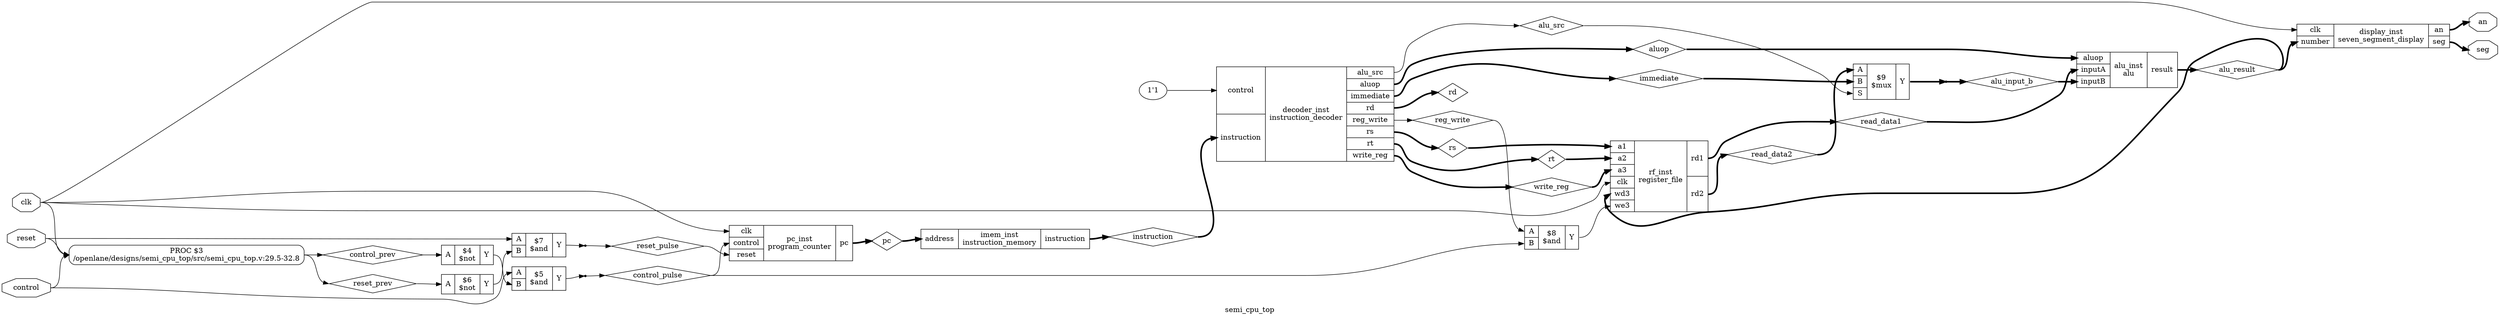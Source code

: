 digraph "semi_cpu_top" {
label="semi_cpu_top";
rankdir="LR";
remincross=true;
n9 [ shape=diamond, label="reset_pulse", color="black", fontcolor="black" ];
n10 [ shape=diamond, label="control_pulse", color="black", fontcolor="black" ];
n11 [ shape=diamond, label="reset_prev", color="black", fontcolor="black" ];
n12 [ shape=diamond, label="control_prev", color="black", fontcolor="black" ];
n13 [ shape=diamond, label="alu_result", color="black", fontcolor="black" ];
n14 [ shape=diamond, label="alu_input_b", color="black", fontcolor="black" ];
n15 [ shape=diamond, label="read_data2", color="black", fontcolor="black" ];
n16 [ shape=diamond, label="read_data1", color="black", fontcolor="black" ];
n17 [ shape=diamond, label="write_reg", color="black", fontcolor="black" ];
n18 [ shape=diamond, label="alu_src", color="black", fontcolor="black" ];
n19 [ shape=diamond, label="reg_write", color="black", fontcolor="black" ];
n20 [ shape=diamond, label="immediate", color="black", fontcolor="black" ];
n21 [ shape=diamond, label="rd", color="black", fontcolor="black" ];
n22 [ shape=diamond, label="rt", color="black", fontcolor="black" ];
n23 [ shape=diamond, label="rs", color="black", fontcolor="black" ];
n24 [ shape=diamond, label="aluop", color="black", fontcolor="black" ];
n25 [ shape=diamond, label="instruction", color="black", fontcolor="black" ];
n26 [ shape=diamond, label="pc", color="black", fontcolor="black" ];
n27 [ shape=octagon, label="an", color="black", fontcolor="black" ];
n28 [ shape=octagon, label="seg", color="black", fontcolor="black" ];
n29 [ shape=octagon, label="reset", color="black", fontcolor="black" ];
n30 [ shape=octagon, label="control", color="black", fontcolor="black" ];
n31 [ shape=octagon, label="clk", color="black", fontcolor="black" ];
c33 [ shape=record, label="{{<p31> clk|<p32> number}|display_inst\nseven_segment_display|{<p27> an|<p28> seg}}",  ];
c37 [ shape=record, label="{{<p24> aluop|<p34> inputA|<p35> inputB}|alu_inst\nalu|{<p36> result}}",  ];
c42 [ shape=record, label="{{<p38> A|<p39> B|<p40> S}|$9\n$mux|{<p41> Y}}",  ];
c43 [ shape=record, label="{{<p38> A|<p39> B}|$8\n$and|{<p41> Y}}",  ];
c51 [ shape=record, label="{{<p44> a1|<p45> a2|<p46> a3|<p31> clk|<p47> wd3|<p48> we3}|rf_inst\nregister_file|{<p49> rd1|<p50> rd2}}",  ];
v0 [ label="1'1" ];
c52 [ shape=record, label="{{<p30> control|<p25> instruction}|decoder_inst\ninstruction_decoder|{<p18> alu_src|<p24> aluop|<p20> immediate|<p21> rd|<p19> reg_write|<p23> rs|<p22> rt|<p17> write_reg}}",  ];
c54 [ shape=record, label="{{<p53> address}|imem_inst\ninstruction_memory|{<p25> instruction}}",  ];
c55 [ shape=record, label="{{<p31> clk|<p30> control|<p29> reset}|pc_inst\nprogram_counter|{<p26> pc}}",  ];
c56 [ shape=record, label="{{<p38> A|<p39> B}|$7\n$and|{<p41> Y}}",  ];
c57 [ shape=record, label="{{<p38> A}|$6\n$not|{<p41> Y}}",  ];
c58 [ shape=record, label="{{<p38> A|<p39> B}|$5\n$and|{<p41> Y}}",  ];
c59 [ shape=record, label="{{<p38> A}|$4\n$not|{<p41> Y}}",  ];
p1 [shape=box, style=rounded, label="PROC $3\n/openlane/designs/semi_cpu_top/src/semi_cpu_top.v:29.5-32.8", ];
x2 [shape=point, ];
x3 [shape=point, ];
x4 [shape=point, ];
c42:p41:e -> x4:w [color="black", fontcolor="black", style="setlinewidth(3)", label=""];
x2:e -> n10:w [color="black", fontcolor="black", label=""];
n10:e -> c43:p39:w [color="black", fontcolor="black", label=""];
n10:e -> c55:p30:w [color="black", fontcolor="black", label=""];
p1:e -> n11:w [color="black", fontcolor="black", label=""];
n11:e -> c57:p38:w [color="black", fontcolor="black", label=""];
p1:e -> n12:w [color="black", fontcolor="black", label=""];
n12:e -> c59:p38:w [color="black", fontcolor="black", label=""];
c37:p36:e -> n13:w [color="black", fontcolor="black", style="setlinewidth(3)", label=""];
n13:e -> c33:p32:w [color="black", fontcolor="black", style="setlinewidth(3)", label=""];
n13:e -> c51:p47:w [color="black", fontcolor="black", style="setlinewidth(3)", label=""];
x4:e -> n14:w [color="black", fontcolor="black", style="setlinewidth(3)", label=""];
n14:e -> c37:p35:w [color="black", fontcolor="black", style="setlinewidth(3)", label=""];
c51:p50:e -> n15:w [color="black", fontcolor="black", style="setlinewidth(3)", label=""];
n15:e -> c42:p38:w [color="black", fontcolor="black", style="setlinewidth(3)", label=""];
c51:p49:e -> n16:w [color="black", fontcolor="black", style="setlinewidth(3)", label=""];
n16:e -> c37:p34:w [color="black", fontcolor="black", style="setlinewidth(3)", label=""];
c52:p17:e -> n17:w [color="black", fontcolor="black", style="setlinewidth(3)", label=""];
n17:e -> c51:p46:w [color="black", fontcolor="black", style="setlinewidth(3)", label=""];
c52:p18:e -> n18:w [color="black", fontcolor="black", label=""];
n18:e -> c42:p40:w [color="black", fontcolor="black", label=""];
c52:p19:e -> n19:w [color="black", fontcolor="black", label=""];
n19:e -> c43:p38:w [color="black", fontcolor="black", label=""];
c43:p41:e -> c51:p48:w [color="black", fontcolor="black", label=""];
c52:p20:e -> n20:w [color="black", fontcolor="black", style="setlinewidth(3)", label=""];
n20:e -> c42:p39:w [color="black", fontcolor="black", style="setlinewidth(3)", label=""];
c52:p21:e -> n21:w [color="black", fontcolor="black", style="setlinewidth(3)", label=""];
c52:p22:e -> n22:w [color="black", fontcolor="black", style="setlinewidth(3)", label=""];
n22:e -> c51:p45:w [color="black", fontcolor="black", style="setlinewidth(3)", label=""];
c52:p23:e -> n23:w [color="black", fontcolor="black", style="setlinewidth(3)", label=""];
n23:e -> c51:p44:w [color="black", fontcolor="black", style="setlinewidth(3)", label=""];
c52:p24:e -> n24:w [color="black", fontcolor="black", style="setlinewidth(3)", label=""];
n24:e -> c37:p24:w [color="black", fontcolor="black", style="setlinewidth(3)", label=""];
c54:p25:e -> n25:w [color="black", fontcolor="black", style="setlinewidth(3)", label=""];
n25:e -> c52:p25:w [color="black", fontcolor="black", style="setlinewidth(3)", label=""];
c55:p26:e -> n26:w [color="black", fontcolor="black", style="setlinewidth(3)", label=""];
n26:e -> c54:p53:w [color="black", fontcolor="black", style="setlinewidth(3)", label=""];
c33:p27:e -> n27:w [color="black", fontcolor="black", style="setlinewidth(3)", label=""];
c33:p28:e -> n28:w [color="black", fontcolor="black", style="setlinewidth(3)", label=""];
n29:e -> c56:p38:w [color="black", fontcolor="black", label=""];
n29:e -> p1:w [color="black", fontcolor="black", label=""];
c56:p41:e -> x3:w [color="black", fontcolor="black", label=""];
n30:e -> c58:p38:w [color="black", fontcolor="black", label=""];
n30:e -> p1:w [color="black", fontcolor="black", label=""];
n31:e -> c33:p31:w [color="black", fontcolor="black", label=""];
n31:e -> c51:p31:w [color="black", fontcolor="black", label=""];
n31:e -> c55:p31:w [color="black", fontcolor="black", label=""];
n31:e -> p1:w [color="black", fontcolor="black", label=""];
c57:p41:e -> c56:p39:w [color="black", fontcolor="black", label=""];
c58:p41:e -> x2:w [color="black", fontcolor="black", label=""];
c59:p41:e -> c58:p39:w [color="black", fontcolor="black", label=""];
x3:e -> n9:w [color="black", fontcolor="black", label=""];
n9:e -> c55:p29:w [color="black", fontcolor="black", label=""];
v0:e -> c52:p30:w [color="black", fontcolor="black", label=""];
}
